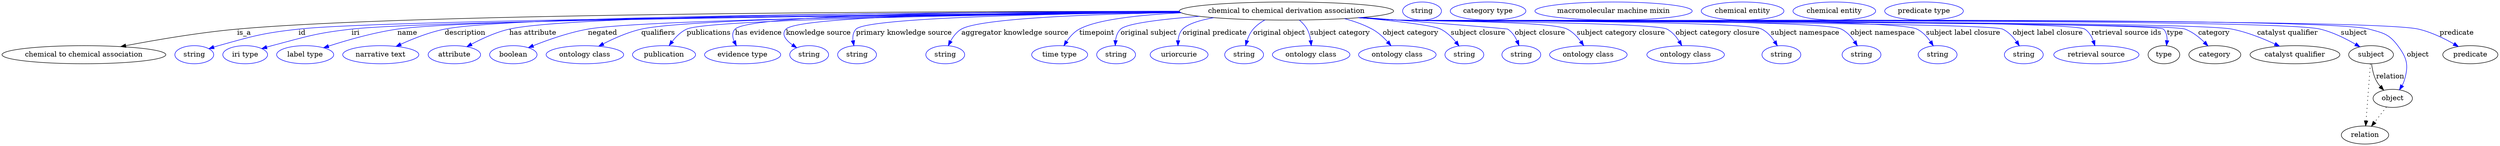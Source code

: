 digraph {
	graph [bb="0,0,4949.1,283"];
	node [label="\N"];
	"chemical to chemical derivation association"	[height=0.5,
		label="chemical to chemical derivation association",
		pos="2546.5,265",
		width=5.9036];
	"chemical to chemical association"	[height=0.5,
		pos="162.49,178",
		width=4.5135];
	"chemical to chemical derivation association" -> "chemical to chemical association"	[label=is_a,
		lp="480.49,221.5",
		pos="e,235.51,194.09 2333.7,264.37 1878.7,264.51 823.72,261.21 466.49,229 391.17,222.21 306.33,207.67 245.45,196.01"];
	id	[color=blue,
		height=0.5,
		label=string,
		pos="381.49,178",
		width=1.0652];
	"chemical to chemical derivation association" -> id	[color=blue,
		label=id,
		lp="595.49,221.5",
		pos="e,410.47,189.98 2335.9,262.46 1865.7,258.7 758.06,247.94 588.49,229 516.76,220.99 498.99,215.43 429.49,196 426.38,195.13 423.18,\
194.17 419.98,193.15",
		style=solid];
	iri	[color=blue,
		height=0.5,
		label="iri type",
		pos="482.49,178",
		width=1.2277];
	"chemical to chemical derivation association" -> iri	[color=blue,
		label=iri,
		lp="701.49,221.5",
		pos="e,515.41,190.15 2336.3,262.25 1885.3,258.16 852.65,246.96 693.49,229 622.2,220.95 604.85,214.31 535.49,196 532.11,195.11 528.64,\
194.13 525.16,193.11",
		style=solid];
	name	[color=blue,
		height=0.5,
		label="label type",
		pos="601.49,178",
		width=1.5707];
	"chemical to chemical derivation association" -> name	[color=blue,
		label=name,
		lp="804.49,221.5",
		pos="e,638.07,191.87 2335.5,262.73 1900.9,259.69 933.96,250.57 784.49,229 737.11,222.16 684.54,206.98 647.95,195.12",
		style=solid];
	description	[color=blue,
		height=0.5,
		label="narrative text",
		pos="751.49,178",
		width=2.0943];
	"chemical to chemical derivation association" -> description	[color=blue,
		label=description,
		lp="917.99,221.5",
		pos="e,781.61,194.51 2334.2,263.76 1916.5,262.67 1016.3,257.05 877.49,229 847.35,222.91 815.15,210.01 790.85,198.84",
		style=solid];
	"has attribute"	[color=blue,
		height=0.5,
		label=attribute,
		pos="896.49,178",
		width=1.4443];
	"chemical to chemical derivation association" -> "has attribute"	[color=blue,
		label="has attribute",
		lp="1052.5,221.5",
		pos="e,921.42,194.01 2334.2,263.95 1941.7,263.15 1131.2,257.95 1005.5,229 978.98,222.89 951.13,210 930.22,198.83",
		style=solid];
	negated	[color=blue,
		height=0.5,
		label=boolean,
		pos="1013.5,178",
		width=1.2999];
	"chemical to chemical derivation association" -> negated	[color=blue,
		label=negated,
		lp="1190.5,221.5",
		pos="e,1043.1,191.97 2336.3,262.16 1977.3,258.5 1273.6,248.88 1161.5,229 1123.5,222.26 1081.9,207.54 1052.6,195.81",
		style=solid];
	qualifiers	[color=blue,
		height=0.5,
		label="ontology class",
		pos="1154.5,178",
		width=2.1304];
	"chemical to chemical derivation association" -> qualifiers	[color=blue,
		label=qualifiers,
		lp="1301,221.5",
		pos="e,1182.2,194.94 2335.5,262.69 1999,259.93 1368.3,251.76 1267.5,229 1240.9,222.99 1212.8,210.61 1191.3,199.68",
		style=solid];
	publications	[color=blue,
		height=0.5,
		label=publication,
		pos="1311.5,178",
		width=1.7332];
	"chemical to chemical derivation association" -> publications	[color=blue,
		label=publications,
		lp="1401.5,221.5",
		pos="e,1321.7,195.78 2336.5,262.03 2007,258.35 1401.1,248.91 1357.5,229 1345.7,223.62 1335.6,213.65 1327.8,204.03",
		style=solid];
	"has evidence"	[color=blue,
		height=0.5,
		label="evidence type",
		pos="1467.5,178",
		width=2.0943];
	"chemical to chemical derivation association" -> "has evidence"	[color=blue,
		label="has evidence",
		lp="1500,221.5",
		pos="e,1455.5,195.85 2333.8,264.69 2024.4,264.64 1483.6,260.06 1453.5,229 1447.2,222.53 1448,213.5 1451.2,204.89",
		style=solid];
	"knowledge source"	[color=blue,
		height=0.5,
		label=string,
		pos="1599.5,178",
		width=1.0652];
	"chemical to chemical derivation association" -> "knowledge source"	[color=blue,
		label="knowledge source",
		lp="1619,221.5",
		pos="e,1575.1,191.97 2334,263.92 2050.6,262.74 1581.1,256.6 1554.5,229 1544.8,218.94 1554,207.35 1566.6,197.86",
		style=solid];
	"primary knowledge source"	[color=blue,
		height=0.5,
		label=string,
		pos="1694.5,178",
		width=1.0652];
	"chemical to chemical derivation association" -> "primary knowledge source"	[color=blue,
		label="primary knowledge source",
		lp="1788.5,221.5",
		pos="e,1688.6,196.04 2335.7,262.56 2090.3,259.83 1715.5,251.91 1693.5,229 1687.7,222.94 1686.4,214.33 1687.1,205.95",
		style=solid];
	"aggregator knowledge source"	[color=blue,
		height=0.5,
		label=string,
		pos="1869.5,178",
		width=1.0652];
	"chemical to chemical derivation association" -> "aggregator knowledge source"	[color=blue,
		label="aggregator knowledge source",
		lp="2009,221.5",
		pos="e,1875.9,196.03 2336.9,261.94 2163.5,258.69 1939.7,250.36 1902.5,229 1893,223.57 1885.8,214.18 1880.5,204.99",
		style=solid];
	timepoint	[color=blue,
		height=0.5,
		label="time type",
		pos="2095.5,178",
		width=1.5346];
	"chemical to chemical derivation association" -> timepoint	[color=blue,
		label=timepoint,
		lp="2171.5,221.5",
		pos="e,2104.5,195.99 2339,261.04 2256.3,256.83 2172.2,247.8 2136.5,229 2125.8,223.39 2116.9,213.72 2110.1,204.36",
		style=solid];
	"original subject"	[color=blue,
		height=0.5,
		label=string,
		pos="2207.5,178",
		width=1.0652];
	"chemical to chemical derivation association" -> "original subject"	[color=blue,
		label="original subject",
		lp="2275.5,221.5",
		pos="e,2206.9,196.38 2375.8,254.22 2303.2,248.49 2232.2,240.17 2219.5,229 2213,223.3 2209.7,214.78 2208.1,206.37",
		style=solid];
	"original predicate"	[color=blue,
		height=0.5,
		label=uriorcurie,
		pos="2333.5,178",
		width=1.5887];
	"chemical to chemical derivation association" -> "original predicate"	[color=blue,
		label="original predicate",
		lp="2406,221.5",
		pos="e,2332,196.09 2404.8,251.57 2376.7,246.43 2352.8,239.19 2342.5,229 2336.5,223.06 2333.7,214.58 2332.6,206.29",
		style=solid];
	"original object"	[color=blue,
		height=0.5,
		label=string,
		pos="2467.5,178",
		width=1.0652];
	"chemical to chemical derivation association" -> "original object"	[color=blue,
		label="original object",
		lp="2532,221.5",
		pos="e,2468.5,196.29 2502.5,247.3 2494.2,242.47 2486.4,236.43 2480.5,229 2475.4,222.54 2472.3,214.29 2470.4,206.35",
		style=solid];
	"subject category"	[color=blue,
		height=0.5,
		label="ontology class",
		pos="2600.5,178",
		width=2.1304];
	"chemical to chemical derivation association" -> "subject category"	[color=blue,
		label="subject category",
		lp="2654,221.5",
		pos="e,2598.6,196.23 2571.5,246.86 2577.5,241.72 2583.3,235.66 2587.5,229 2591.8,222.13 2594.7,213.88 2596.6,206.07",
		style=solid];
	"object category"	[color=blue,
		height=0.5,
		label="ontology class",
		pos="2771.5,178",
		width=2.1304];
	"chemical to chemical derivation association" -> "object category"	[color=blue,
		label="object category",
		lp="2795,221.5",
		pos="e,2757.6,195.94 2660.3,249.76 2680,244.79 2699.8,238.07 2717.5,229 2729.9,222.64 2741.5,212.65 2750.7,203.26",
		style=solid];
	"subject closure"	[color=blue,
		height=0.5,
		label=string,
		pos="2904.5,178",
		width=1.0652];
	"chemical to chemical derivation association" -> "subject closure"	[color=blue,
		label="subject closure",
		lp="2930,221.5",
		pos="e,2892.9,195.41 2691.9,251.83 2764.1,244.99 2839.2,236.38 2854.5,229 2866.8,223.09 2877.8,212.91 2886.3,203.27",
		style=solid];
	"object closure"	[color=blue,
		height=0.5,
		label=string,
		pos="3012.5,178",
		width=1.0652];
	"chemical to chemical derivation association" -> "object closure"	[color=blue,
		label="object closure",
		lp="3051.5,221.5",
		pos="e,3008.9,196.29 2698.5,252.4 2825.8,242.62 2987,230.05 2988.5,229 2996.4,223.54 3001.9,214.69 3005.5,205.94",
		style=solid];
	"subject category closure"	[color=blue,
		height=0.5,
		label="ontology class",
		pos="3145.5,178",
		width=2.1304];
	"chemical to chemical derivation association" -> "subject category closure"	[color=blue,
		label="subject category closure",
		lp="3211,221.5",
		pos="e,3136.8,196.11 2695.4,252.12 2719.8,250.31 2744.9,248.54 2768.5,247 2805.9,244.57 3072.1,246.14 3105.5,229 3116.1,223.55 3124.8,\
213.9 3131.4,204.52",
		style=solid];
	"object category closure"	[color=blue,
		height=0.5,
		label="ontology class",
		pos="3338.5,178",
		width=2.1304];
	"chemical to chemical derivation association" -> "object category closure"	[color=blue,
		label="object category closure",
		lp="3403,221.5",
		pos="e,3331.1,196.15 2692.7,251.91 2718,250.08 2744,248.35 2768.5,247 2798.1,245.37 3276.3,242.98 3302.5,229 3312.5,223.66 3320.4,214.15 \
3326.2,204.86",
		style=solid];
	"subject namespace"	[color=blue,
		height=0.5,
		label=string,
		pos="3528.5,178",
		width=1.0652];
	"chemical to chemical derivation association" -> "subject namespace"	[color=blue,
		label="subject namespace",
		lp="3575.5,221.5",
		pos="e,3520.8,195.72 2691.5,251.81 2717.1,249.97 2743.6,248.26 2768.5,247 2808.6,244.97 3454.8,247.28 3490.5,229 3500.9,223.66 3509.3,\
213.97 3515.5,204.54",
		style=solid];
	"object namespace"	[color=blue,
		height=0.5,
		label=string,
		pos="3687.5,178",
		width=1.0652];
	"chemical to chemical derivation association" -> "object namespace"	[color=blue,
		label="object namespace",
		lp="3729.5,221.5",
		pos="e,3679.2,195.76 2690.9,251.76 2716.7,249.91 2743.4,248.22 2768.5,247 2817.3,244.63 3603.7,250.61 3647.5,229 3658.3,223.65 3667.2,\
213.83 3673.8,204.3",
		style=solid];
	"subject label closure"	[color=blue,
		height=0.5,
		label=string,
		pos="3838.5,178",
		width=1.0652];
	"chemical to chemical derivation association" -> "subject label closure"	[color=blue,
		label="subject label closure",
		lp="3889.5,221.5",
		pos="e,3829.9,195.78 2690.3,251.74 2716.3,249.88 2743.2,248.19 2768.5,247 2825.6,244.32 3746,253.91 3797.5,229 3808.5,223.68 3817.5,213.86 \
3824.3,204.33",
		style=solid];
	"object label closure"	[color=blue,
		height=0.5,
		label=string,
		pos="4009.5,178",
		width=1.0652];
	"chemical to chemical derivation association" -> "object label closure"	[color=blue,
		label="object label closure",
		lp="4057,221.5",
		pos="e,4000.6,195.8 2690,251.71 2716.1,249.85 2743.1,248.16 2768.5,247 2801.8,245.48 3937.4,243.3 3967.5,229 3978.6,223.71 3987.9,213.9 \
3994.8,204.35",
		style=solid];
	"retrieval source ids"	[color=blue,
		height=0.5,
		label="retrieval source",
		pos="4153.5,178",
		width=2.347];
	"chemical to chemical derivation association" -> "retrieval source ids"	[color=blue,
		label="retrieval source ids",
		lp="4213,221.5",
		pos="e,4150.5,196 2689.7,251.7 2715.9,249.83 2743,248.14 2768.5,247 2806.3,245.3 4098.8,249.62 4130.5,229 4138.6,223.7 4143.9,214.72 \
4147.4,205.82",
		style=solid];
	type	[height=0.5,
		pos="4287.5,178",
		width=0.86659];
	"chemical to chemical derivation association" -> type	[color=blue,
		label=type,
		lp="4309.5,221.5",
		pos="e,4292.6,196.18 2689.7,251.67 2715.9,249.8 2743,248.13 2768.5,247 2789.5,246.07 4271.5,243.85 4286.5,229 4292.4,223.09 4294,214.51 \
4293.7,206.12",
		style=solid];
	category	[height=0.5,
		pos="4388.5,178",
		width=1.4263];
	"chemical to chemical derivation association" -> category	[color=blue,
		label=category,
		lp="4387,221.5",
		pos="e,4374.9,195.45 2689.7,251.66 2715.9,249.79 2743,248.12 2768.5,247 2811.8,245.09 4288.9,244.17 4329.5,229 4344.1,223.56 4357.5,212.8 \
4367.9,202.65",
		style=solid];
	"catalyst qualifier"	[height=0.5,
		pos="4546.5,178",
		width=2.4734];
	"chemical to chemical derivation association" -> "catalyst qualifier"	[color=blue,
		label="catalyst qualifier",
		lp="4533,221.5",
		pos="e,4516.1,194.96 2689.4,251.67 2715.7,249.8 2742.9,248.12 2768.5,247 2860.3,242.99 4332.4,246.99 4422.5,229 4451.9,223.12 4483.3,\
210.42 4507.1,199.29",
		style=solid];
	subject	[height=0.5,
		pos="4697.5,178",
		width=1.2277];
	"chemical to chemical derivation association" -> subject	[color=blue,
		label=subject,
		lp="4664.5,221.5",
		pos="e,4675.2,193.86 2689.4,251.65 2715.7,249.78 2742.9,248.1 2768.5,247 2870,242.62 4498.7,252.83 4597.5,229 4622,223.09 4647.3,210.33 \
4666.4,199.17",
		style=solid];
	object	[height=0.5,
		pos="4740.5,91",
		width=1.0832];
	"chemical to chemical derivation association" -> object	[color=blue,
		label=object,
		lp="4790.5,178",
		pos="e,4753.9,108.09 2689.4,251.64 2715.7,249.77 2742.9,248.1 2768.5,247 2821.9,244.71 4642.9,243.32 4694.5,229 4722.3,221.27 4733.3,\
219.22 4750.5,196 4769.1,170.92 4772.4,156.9 4763.5,127 4762.5,123.55 4761,120.13 4759.2,116.85",
		style=solid];
	predicate	[height=0.5,
		pos="4894.5,178",
		width=1.5165];
	"chemical to chemical derivation association" -> predicate	[color=blue,
		label=predicate,
		lp="4867.5,221.5",
		pos="e,4870.7,194.36 2689.1,251.65 2715.5,249.77 2742.8,248.1 2768.5,247 2880.8,242.21 4682.1,254.67 4791.5,229 4816.4,223.16 4842.3,\
210.57 4861.9,199.48",
		style=solid];
	association_type	[color=blue,
		height=0.5,
		label=string,
		pos="2815.5,265",
		width=1.0652];
	association_category	[color=blue,
		height=0.5,
		label="category type",
		pos="2946.5,265",
		width=2.0762];
	"chemical to chemical derivation association_catalyst qualifier"	[color=blue,
		height=0.5,
		label="macromolecular machine mixin",
		pos="3195.5,265",
		width=4.3329];
	subject -> object	[label=relation,
		lp="4735.5,134.5",
		pos="e,4722.6,107.23 4698.6,159.55 4699.8,149.57 4702.3,137.07 4707.5,127 4709.7,122.68 4712.6,118.52 4715.8,114.66"];
	relation	[height=0.5,
		pos="4685.5,18",
		width=1.2999];
	subject -> relation	[pos="e,4686.8,36.188 4696.2,159.79 4694.1,132.48 4690,78.994 4687.6,46.38",
		style=dotted];
	"chemical to chemical derivation association_subject"	[color=blue,
		height=0.5,
		label="chemical entity",
		pos="3451.5,265",
		width=2.2748];
	object -> relation	[pos="e,4698.3,35.54 4728,73.889 4721.1,64.939 4712.3,53.617 4704.5,43.584",
		style=dotted];
	"chemical to chemical derivation association_object"	[color=blue,
		height=0.5,
		label="chemical entity",
		pos="3633.5,265",
		width=2.2748];
	"chemical to chemical derivation association_predicate"	[color=blue,
		height=0.5,
		label="predicate type",
		pos="3811.5,265",
		width=2.1665];
}
